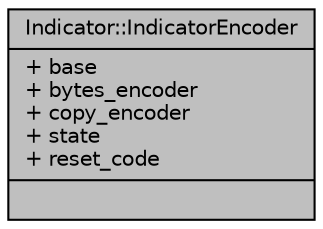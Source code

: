 digraph "Indicator::IndicatorEncoder"
{
 // LATEX_PDF_SIZE
  edge [fontname="Helvetica",fontsize="10",labelfontname="Helvetica",labelfontsize="10"];
  node [fontname="Helvetica",fontsize="10",shape=record];
  Node1 [label="{Indicator::IndicatorEncoder\n|+ base\l+ bytes_encoder\l+ copy_encoder\l+ state\l+ reset_code\l|}",height=0.2,width=0.4,color="black", fillcolor="grey75", style="filled", fontcolor="black",tooltip=" "];
}
